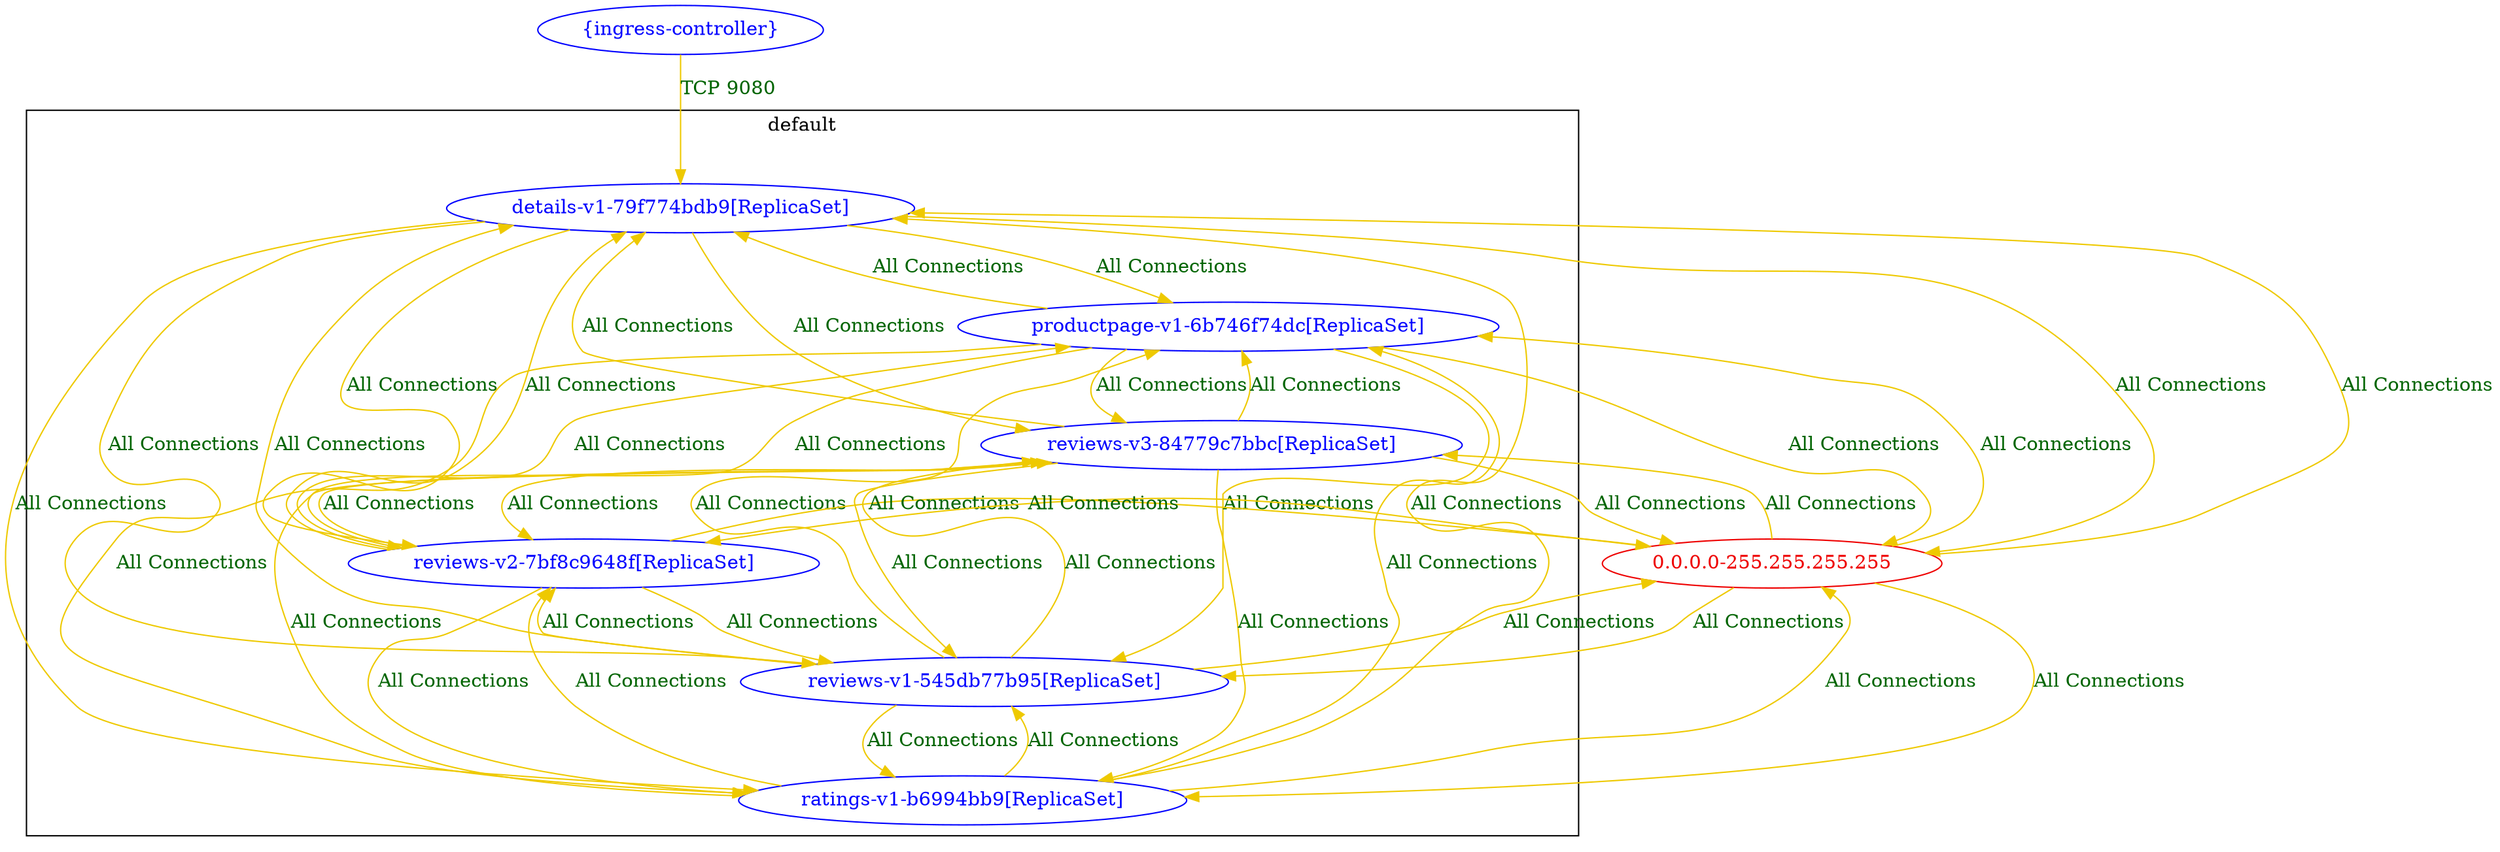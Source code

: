 digraph {
	subgraph cluster_default {
		"details-v1-79f774bdb9[ReplicaSet]" [label="details-v1-79f774bdb9[ReplicaSet]" color="blue" fontcolor="blue"]
		"productpage-v1-6b746f74dc[ReplicaSet]" [label="productpage-v1-6b746f74dc[ReplicaSet]" color="blue" fontcolor="blue"]
		"ratings-v1-b6994bb9[ReplicaSet]" [label="ratings-v1-b6994bb9[ReplicaSet]" color="blue" fontcolor="blue"]
		"reviews-v1-545db77b95[ReplicaSet]" [label="reviews-v1-545db77b95[ReplicaSet]" color="blue" fontcolor="blue"]
		"reviews-v2-7bf8c9648f[ReplicaSet]" [label="reviews-v2-7bf8c9648f[ReplicaSet]" color="blue" fontcolor="blue"]
		"reviews-v3-84779c7bbc[ReplicaSet]" [label="reviews-v3-84779c7bbc[ReplicaSet]" color="blue" fontcolor="blue"]
		label="default"
	}
	"0.0.0.0-255.255.255.255" [label="0.0.0.0-255.255.255.255" color="red2" fontcolor="red2"]
	"{ingress-controller}" [label="{ingress-controller}" color="blue" fontcolor="blue"]
	"0.0.0.0-255.255.255.255" -> "details-v1-79f774bdb9[ReplicaSet]" [label="All Connections" color="gold2" fontcolor="darkgreen"]
	"0.0.0.0-255.255.255.255" -> "productpage-v1-6b746f74dc[ReplicaSet]" [label="All Connections" color="gold2" fontcolor="darkgreen"]
	"0.0.0.0-255.255.255.255" -> "ratings-v1-b6994bb9[ReplicaSet]" [label="All Connections" color="gold2" fontcolor="darkgreen"]
	"0.0.0.0-255.255.255.255" -> "reviews-v1-545db77b95[ReplicaSet]" [label="All Connections" color="gold2" fontcolor="darkgreen"]
	"0.0.0.0-255.255.255.255" -> "reviews-v2-7bf8c9648f[ReplicaSet]" [label="All Connections" color="gold2" fontcolor="darkgreen"]
	"0.0.0.0-255.255.255.255" -> "reviews-v3-84779c7bbc[ReplicaSet]" [label="All Connections" color="gold2" fontcolor="darkgreen"]
	"details-v1-79f774bdb9[ReplicaSet]" -> "0.0.0.0-255.255.255.255" [label="All Connections" color="gold2" fontcolor="darkgreen"]
	"details-v1-79f774bdb9[ReplicaSet]" -> "productpage-v1-6b746f74dc[ReplicaSet]" [label="All Connections" color="gold2" fontcolor="darkgreen"]
	"details-v1-79f774bdb9[ReplicaSet]" -> "ratings-v1-b6994bb9[ReplicaSet]" [label="All Connections" color="gold2" fontcolor="darkgreen"]
	"details-v1-79f774bdb9[ReplicaSet]" -> "reviews-v1-545db77b95[ReplicaSet]" [label="All Connections" color="gold2" fontcolor="darkgreen"]
	"details-v1-79f774bdb9[ReplicaSet]" -> "reviews-v2-7bf8c9648f[ReplicaSet]" [label="All Connections" color="gold2" fontcolor="darkgreen"]
	"details-v1-79f774bdb9[ReplicaSet]" -> "reviews-v3-84779c7bbc[ReplicaSet]" [label="All Connections" color="gold2" fontcolor="darkgreen"]
	"productpage-v1-6b746f74dc[ReplicaSet]" -> "0.0.0.0-255.255.255.255" [label="All Connections" color="gold2" fontcolor="darkgreen"]
	"productpage-v1-6b746f74dc[ReplicaSet]" -> "details-v1-79f774bdb9[ReplicaSet]" [label="All Connections" color="gold2" fontcolor="darkgreen"]
	"productpage-v1-6b746f74dc[ReplicaSet]" -> "ratings-v1-b6994bb9[ReplicaSet]" [label="All Connections" color="gold2" fontcolor="darkgreen"]
	"productpage-v1-6b746f74dc[ReplicaSet]" -> "reviews-v1-545db77b95[ReplicaSet]" [label="All Connections" color="gold2" fontcolor="darkgreen"]
	"productpage-v1-6b746f74dc[ReplicaSet]" -> "reviews-v2-7bf8c9648f[ReplicaSet]" [label="All Connections" color="gold2" fontcolor="darkgreen"]
	"productpage-v1-6b746f74dc[ReplicaSet]" -> "reviews-v3-84779c7bbc[ReplicaSet]" [label="All Connections" color="gold2" fontcolor="darkgreen"]
	"ratings-v1-b6994bb9[ReplicaSet]" -> "0.0.0.0-255.255.255.255" [label="All Connections" color="gold2" fontcolor="darkgreen"]
	"ratings-v1-b6994bb9[ReplicaSet]" -> "details-v1-79f774bdb9[ReplicaSet]" [label="All Connections" color="gold2" fontcolor="darkgreen"]
	"ratings-v1-b6994bb9[ReplicaSet]" -> "productpage-v1-6b746f74dc[ReplicaSet]" [label="All Connections" color="gold2" fontcolor="darkgreen"]
	"ratings-v1-b6994bb9[ReplicaSet]" -> "reviews-v1-545db77b95[ReplicaSet]" [label="All Connections" color="gold2" fontcolor="darkgreen"]
	"ratings-v1-b6994bb9[ReplicaSet]" -> "reviews-v2-7bf8c9648f[ReplicaSet]" [label="All Connections" color="gold2" fontcolor="darkgreen"]
	"ratings-v1-b6994bb9[ReplicaSet]" -> "reviews-v3-84779c7bbc[ReplicaSet]" [label="All Connections" color="gold2" fontcolor="darkgreen"]
	"reviews-v1-545db77b95[ReplicaSet]" -> "0.0.0.0-255.255.255.255" [label="All Connections" color="gold2" fontcolor="darkgreen"]
	"reviews-v1-545db77b95[ReplicaSet]" -> "details-v1-79f774bdb9[ReplicaSet]" [label="All Connections" color="gold2" fontcolor="darkgreen"]
	"reviews-v1-545db77b95[ReplicaSet]" -> "productpage-v1-6b746f74dc[ReplicaSet]" [label="All Connections" color="gold2" fontcolor="darkgreen"]
	"reviews-v1-545db77b95[ReplicaSet]" -> "ratings-v1-b6994bb9[ReplicaSet]" [label="All Connections" color="gold2" fontcolor="darkgreen"]
	"reviews-v1-545db77b95[ReplicaSet]" -> "reviews-v2-7bf8c9648f[ReplicaSet]" [label="All Connections" color="gold2" fontcolor="darkgreen"]
	"reviews-v1-545db77b95[ReplicaSet]" -> "reviews-v3-84779c7bbc[ReplicaSet]" [label="All Connections" color="gold2" fontcolor="darkgreen"]
	"reviews-v2-7bf8c9648f[ReplicaSet]" -> "0.0.0.0-255.255.255.255" [label="All Connections" color="gold2" fontcolor="darkgreen"]
	"reviews-v2-7bf8c9648f[ReplicaSet]" -> "details-v1-79f774bdb9[ReplicaSet]" [label="All Connections" color="gold2" fontcolor="darkgreen"]
	"reviews-v2-7bf8c9648f[ReplicaSet]" -> "productpage-v1-6b746f74dc[ReplicaSet]" [label="All Connections" color="gold2" fontcolor="darkgreen"]
	"reviews-v2-7bf8c9648f[ReplicaSet]" -> "ratings-v1-b6994bb9[ReplicaSet]" [label="All Connections" color="gold2" fontcolor="darkgreen"]
	"reviews-v2-7bf8c9648f[ReplicaSet]" -> "reviews-v1-545db77b95[ReplicaSet]" [label="All Connections" color="gold2" fontcolor="darkgreen"]
	"reviews-v2-7bf8c9648f[ReplicaSet]" -> "reviews-v3-84779c7bbc[ReplicaSet]" [label="All Connections" color="gold2" fontcolor="darkgreen"]
	"reviews-v3-84779c7bbc[ReplicaSet]" -> "0.0.0.0-255.255.255.255" [label="All Connections" color="gold2" fontcolor="darkgreen"]
	"reviews-v3-84779c7bbc[ReplicaSet]" -> "details-v1-79f774bdb9[ReplicaSet]" [label="All Connections" color="gold2" fontcolor="darkgreen"]
	"reviews-v3-84779c7bbc[ReplicaSet]" -> "productpage-v1-6b746f74dc[ReplicaSet]" [label="All Connections" color="gold2" fontcolor="darkgreen"]
	"reviews-v3-84779c7bbc[ReplicaSet]" -> "ratings-v1-b6994bb9[ReplicaSet]" [label="All Connections" color="gold2" fontcolor="darkgreen"]
	"reviews-v3-84779c7bbc[ReplicaSet]" -> "reviews-v1-545db77b95[ReplicaSet]" [label="All Connections" color="gold2" fontcolor="darkgreen"]
	"reviews-v3-84779c7bbc[ReplicaSet]" -> "reviews-v2-7bf8c9648f[ReplicaSet]" [label="All Connections" color="gold2" fontcolor="darkgreen"]
	"{ingress-controller}" -> "details-v1-79f774bdb9[ReplicaSet]" [label="TCP 9080" color="gold2" fontcolor="darkgreen"]
}